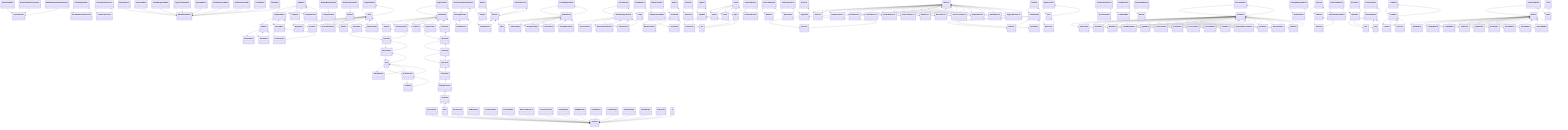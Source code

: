 classDiagram
SelectedObjectsData --> GlobalConfig
ObjectPoolEditor --> PropertyDrawer
SerializableDictionaryDrawer --> PropertyDrawer
DeleteEmptyFolders --> AssetModificationProcessor
TextureImportProcessor --> AssetPostprocessor
HClick
ObjectExplorer --> OdinEditorWindow
ExtractorEditor --> OdinEditorWindow
FolderNavigationEditor --> OdinEditorWindow
LoggerSettingsEditor --> OdinEditorWindow
OpenAllEditors --> OdinEditorWindow
SelectionHistoryEditor --> OdinEditorWindow
SpriteRenamerEditor --> OdinEditorWindow
TextureEditor --> OdinEditorWindow
ToolsEditor --> OdinEditorWindow
MinMaxRangeAttribute --> PropertyAttribute
MinMaxRangeIntAttributeDrawer --> PropertyDrawer
ScriptExecutionOrder --> Attribute
AudioPoint
EntitySFX
UnitSFX
MusicLibrary --> GlobalConfig
SoundEffectLibrary --> GlobalConfig
SoundUILibrarySingleton
CameraFollow --> Singleton
CameraSetup
FireflyController
FireflySpawner
FrogController --> CombatUnit
FrogAttackBaseScriptableObject
JumpBase --> FrogAttackBase
JumpSlam --> JumpBase
JumpToPosition --> JumpBase
PoisonMortar --> SpitBase
SlimeMortar --> SpitBase
SpitBase --> FrogAttackBase
SpitProjectileScriptableObject
PoisonTongue --> TongueBase
TongueBase --> FrogAttackBase
FrogDamageCollider
FrogShockwave
FrogAttackState --> IState
GuardAttackState --> IState
GuardController --> CombatUnit
PigAttackState --> IState
PigController --> CombatUnit
EmptyState --> IState
FleeState --> IState
IdleState --> IState
PatrolState --> IState
Observer --> IObserver
Subject --> ISubject
AIData
ContextSolver
Detector
EnemyAI
ObstacleAvoidanceBehaviour --> SteeringBehaviour
ObstacleDetector --> Detector
SeekBehaviour --> SteeringBehaviour
SteeringBehaviour
TargetDetector --> Detector
Controller --> PlayerMovement
Hank --> Controller
AIData
ContextSolver
Detector
EnemyAI
ObstacleAvoidanceBehaviour --> SteeringBehaviour
ObstacleDetector --> Detector
SeekBehaviour --> SteeringBehaviour
SteeringBehaviour
TargetDetector --> Detector
EntityData
TrackedPositionDataScriptableObject
UnitMonoBehaviour
AnimatedUnit --> Unit
BlockUnit --> SprintUnit
AttackScriptableObject
CombatUnit --> HurtUnit
Throw
HurtUnit --> MoveUnit
MoveUnit --> AnimatedUnit
NPCUnit --> CombatUnit
StaticNPCUnit --> Unit
PlayerInteract
PlayerItems --> PlayerUnit
PlayerMovement --> PlayerItems
PlayerUnit --> BlockUnit
PunchUnit --> CombatUnit
SprintUnit --> PunchUnit
HLoggerSettings --> GlobalConfig
ItemCollection --> GlobalConfigCollection
QuestCollection --> GlobalConfigCollection
StatusEffectCollection --> GlobalConfigCollection
UnitCollection --> GlobalConfigCollection
CoroutineOwner
DialogueAnimator
DialogueChoiceButton
DialogueHandler
DialoguePortrait
DialogueSoundHandler
DialogueTextBubble
DialogueTimer
MonologueColliderEvent
DialogueLockUnlocker
DialogueTriggerLockUnlocker
BossPanel
GameNotice
PortraitDamageUI
QuestTracker --> Singleton
RegionTextNotice
StatusEffectIcon
StatusEffectUI
TabNavigation --> Singleton
UIGameMenuItems
InputActionUI
InputUISpawner
InteractFollower
CoinDisplayUI
ContainerUI
DisplayItemPopupUI
InventoryHandler --> Singleton
ItemDetailsUI
ItemSlotUI
ItemUI
SelectorUI
JournalHandler --> Singleton
PagePairUI
SinglePageUI
MainMenuHandler
MenuHandAnimator
MenuLoadProgress --> Singleton
ParallaxScrolling
PopupPanelUI
TextPopup
TextPopupHandlerUI
Tooltip
TooltipUI
CutoutAnimation
CutoutMaskUI --> Image
HLogger
ConsoleController --> Singleton
DebugCommand --> DebugCommandBase
ConsoleToGui
AIInput --> ICommand
PlayerInput --> ICommand
BlockCommand --> ICommand
HurtObserver --> Observer
MoveObserver --> Observer
ObserverCommand --> Observer
Animation --> IAnimation
Animator --> AnimatorBase
MovementModule
Attack --> IAttack
Punch --> Attack
Spell --> Attack
CommandFactory --> ICommandFactory
ConcreteMediator --> IMediator
Observer --> IObserver
PublisherMonoBehaviour
CollectionInstance --> IEnumerable
CollectionPreset
ContainerDefinition
LockStateScriptableObject
ShopDefinition
ContainerObject --> UnlockableBase
ShopObject
ItemScriptableObject
ItemObject
ItemObjectGroup
LightBase
LightFire --> LightBase
Luminousity --> LightBase
Sun --> LightBase
ClockManager --> Singleton
FMODManager --> Singleton
InputManager --> Singleton
QuestManager --> Singleton
RegionManager --> Singleton
VideoManager --> Singleton
MainMenuUI
QuestLine --> Triggerable
QuestPart --> Triggerable
TriggerableScriptableObject
ConditionBase
ConditionTimeInterval --> IQuestCondition
ConditionTimer --> ConditionBase
DialogueObserver --> Observer
InstantObserver --> Observer
ItemHeldObserver --> Observer
ItemUsedObserver --> Observer
KillObserver --> Observer
RegionObserver --> Observer
SpeakObserver --> Observer
TriggerableObserver --> Observer
AnimatorBase --> Publisher
SpriteEffect --> AnimatorBase
ColliderGizmo
GlowColorRandomizer
SpriteGlowEffect
SpriteGlowMaterial --> Material
Rain
DynamicYSort --> ISort
ISort
StaticYSort --> ISort
FloatingDamageNumber --> WorldTextBase
TextDisplay
WorldTextBase
DebugSettings
GameSettings --> GlobalConfig
BerserkerEffect --> EffectBase
BleedEffect --> EffectBase
BurnEffect --> EffectBase
HealthRegenEffect --> EffectBase
HighEffect --> EffectBase
LuminiousEffect --> EffectBase
PoisonEffect --> EffectBase
RecoveryEffect --> EffectBase
ShockedEffect --> EffectBase
SlowEffect --> EffectBase
StaminaRegenerateEffect --> EffectBase
StunEffect --> EffectBase
WeakenedEffect --> EffectBase
WetEffect --> EffectBase
EffectBase --> IDisposable
ActivateOnStart
CollisionTrigger
DestroyAfter
DisableOnStart
SubscribableEvent --> SubscribableEventBase
Orientation --> IEquatable
Hank --> Singleton
DelayTicker --> Singleton
TimeTick --> TickBase
ValueTick --> TickBase
Delevation
DigZone
Elevation
Punchable
Bush
Clock --> GlobalConfig
HouseCamera
HouseDoor
HouseTeleportTrigger
ShroomExplosion
Door --> UnlockableBase
DoorDataScriptableObject
KeyControlGroup
Lever
LockBase
LockEvent --> LockBase
LockItem --> LockBase
LockLever --> LockBase
PressurePlate
UnlockableBase
WorldKey
Trap --> UnlockableBase
TrapData
WorldRegion
ForestTeleportTrigger
LayerTrigger
RegionTrigger
TriggerCollider
KeyTrigger
KeyTriggerType
Init
Main
UI --> Singleton
Visualization
AnimationModule --> Module
BlockModule --> Module
CombatModule --> Module
DarkHank --> UnitController
HealthModule --> Module
HurtModule --> Module
InputModule --> Module
ModuleMonoBehaviour
MoveModule --> Module
PunchModule --> Module
SprintModule --> Module
StaminaModule --> Module
UnitController --> Unit
_Hank --> IHank
PositionDataScriptableObject
UnitMonoBehaviour
GlobalConfig --> Clock
GlobalConfig --> GameSettings
GlobalConfig --> HLoggerSettings
GlobalConfig --> MusicLibrary
GlobalConfig --> SelectedObjectsData
GlobalConfig --> SoundEffectLibrary
AssetModificationProcessor --|> DeleteEmptyFolders
AssetPostprocessor --|> TextureImportProcessor
CombatUnit --> FrogController
CombatUnit --> GuardController
CombatUnit --> NPCUnit
CombatUnit --> PigController
CombatUnit --> PunchUnit
FrogAttackBase --> JumpBase
FrogAttackBase --> SpitBase
FrogAttackBase --> TongueBase
JumpBase --> JumpSlam
JumpBase --> JumpToPosition
SpitBase --> PoisonMortar
SpitBase --> SlimeMortar
TongueBase --|> PoisonTongue
IState --> EmptyState
IState --> FleeState
IState --> FrogAttackState
IState --> GuardAttackState
IState --> IdleState
IState --> PatrolState
IState --> PigAttackState
IObserver --|> Observer
ISubject --|> Subject
SteeringBehaviour --> ObstacleAvoidanceBehaviour
SteeringBehaviour --> SeekBehaviour
Detector --> ObstacleDetector
Detector --> TargetDetector
PlayerMovement --|> Controller
Controller --|> Hank
Unit --> AnimatedUnit
Unit --> StaticNPCUnit
Unit --> UnitController
SprintUnit --|> BlockUnit
HurtUnit --|> CombatUnit
MoveUnit --|> HurtUnit
AnimatedUnit --|> MoveUnit
PlayerUnit --|> PlayerItems
PlayerItems --|> PlayerMovement
BlockUnit --|> PlayerUnit
PunchUnit --|> SprintUnit
GlobalConfigCollection --> ItemCollection
GlobalConfigCollection --> QuestCollection
GlobalConfigCollection --> StatusEffectCollection
GlobalConfigCollection --> UnitCollection
Image --|> CutoutMaskUI
DebugCommandBase --|> DebugCommand
ICommand --> AIInput
ICommand --> BlockCommand
ICommand --> PlayerInput
Observer --> DialogueObserver
Observer --> HurtObserver
Observer --> InstantObserver
Observer --> ItemHeldObserver
Observer --> ItemUsedObserver
Observer --> KillObserver
Observer --> MoveObserver
Observer --> ObserverCommand
Observer --> RegionObserver
Observer --> SpeakObserver
Observer --> TriggerableObserver
IAnimation --|> Animation
AnimatorBase --> Animator
AnimatorBase --> SpriteEffect
IAttack --|> Attack
Attack --> Punch
Attack --> Spell
ICommandFactory --|> CommandFactory
IMediator --|> ConcreteMediator
IEnumerable --|> CollectionInstance
UnlockableBase --> ContainerObject
UnlockableBase --> Door
UnlockableBase --> Trap
LightBase --> LightFire
LightBase --> Luminousity
LightBase --> Sun
Triggerable --> QuestLine
Triggerable --> QuestPart
IQuestCondition --|> ConditionTimeInterval
ConditionBase --|> ConditionTimer
Publisher --|> AnimatorBase
Material --|> SpriteGlowMaterial
ISort --> DynamicYSort
ISort --> StaticYSort
WorldTextBase --|> FloatingDamageNumber
EffectBase --> BerserkerEffect
EffectBase --> BleedEffect
EffectBase --> BurnEffect
EffectBase --> HealthRegenEffect
EffectBase --> HighEffect
EffectBase --> LuminiousEffect
EffectBase --> PoisonEffect
EffectBase --> RecoveryEffect
EffectBase --> ShockedEffect
EffectBase --> SlowEffect
EffectBase --> StaminaRegenerateEffect
EffectBase --> StunEffect
EffectBase --> WeakenedEffect
EffectBase --> WetEffect
IDisposable --|> EffectBase
SubscribableEventBase --|> SubscribableEvent
IEquatable --|> Orientation
TickBase --> TimeTick
TickBase --> ValueTick
LockBase --> LockEvent
LockBase --> LockItem
LockBase --> LockLever
Module --> AnimationModule
Module --> BlockModule
Module --> CombatModule
Module --> HealthModule
Module --> HurtModule
Module --> InputModule
Module --> MoveModule
Module --> PunchModule
Module --> SprintModule
Module --> StaminaModule
UnitController --|> DarkHank
IHank --|> _Hank
